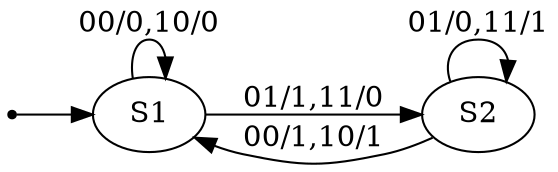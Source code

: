 digraph STG {
   rankdir=LR;

   INIT [shape=point];
   S1 [label="S1"];
   S2 [label="S2"];

   INIT -> S1;
   S1 -> S1 [label="00/0,10/0"];
   S1 -> S2 [label="01/1,11/0"];
   S2 -> S1 [label="00/1,10/1"];
   S2 -> S2 [label="01/0,11/1"];
}